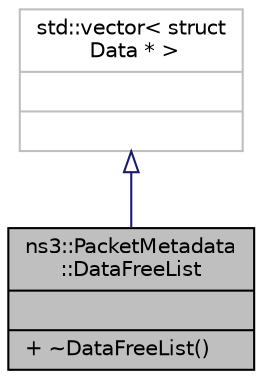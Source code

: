 digraph "ns3::PacketMetadata::DataFreeList"
{
  edge [fontname="Helvetica",fontsize="10",labelfontname="Helvetica",labelfontsize="10"];
  node [fontname="Helvetica",fontsize="10",shape=record];
  Node1 [label="{ns3::PacketMetadata\l::DataFreeList\n||+ ~DataFreeList()\l}",height=0.2,width=0.4,color="black", fillcolor="grey75", style="filled", fontcolor="black"];
  Node2 -> Node1 [dir="back",color="midnightblue",fontsize="10",style="solid",arrowtail="onormal"];
  Node2 [label="{std::vector\< struct\l Data * \>\n||}",height=0.2,width=0.4,color="grey75", fillcolor="white", style="filled"];
}
